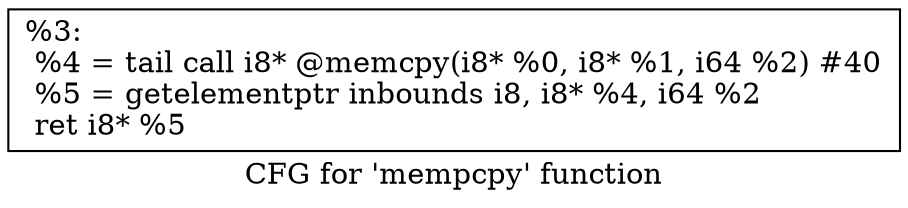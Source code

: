 digraph "CFG for 'mempcpy' function" {
	label="CFG for 'mempcpy' function";

	Node0x1b30460 [shape=record,label="{%3:\l  %4 = tail call i8* @memcpy(i8* %0, i8* %1, i64 %2) #40\l  %5 = getelementptr inbounds i8, i8* %4, i64 %2\l  ret i8* %5\l}"];
}
